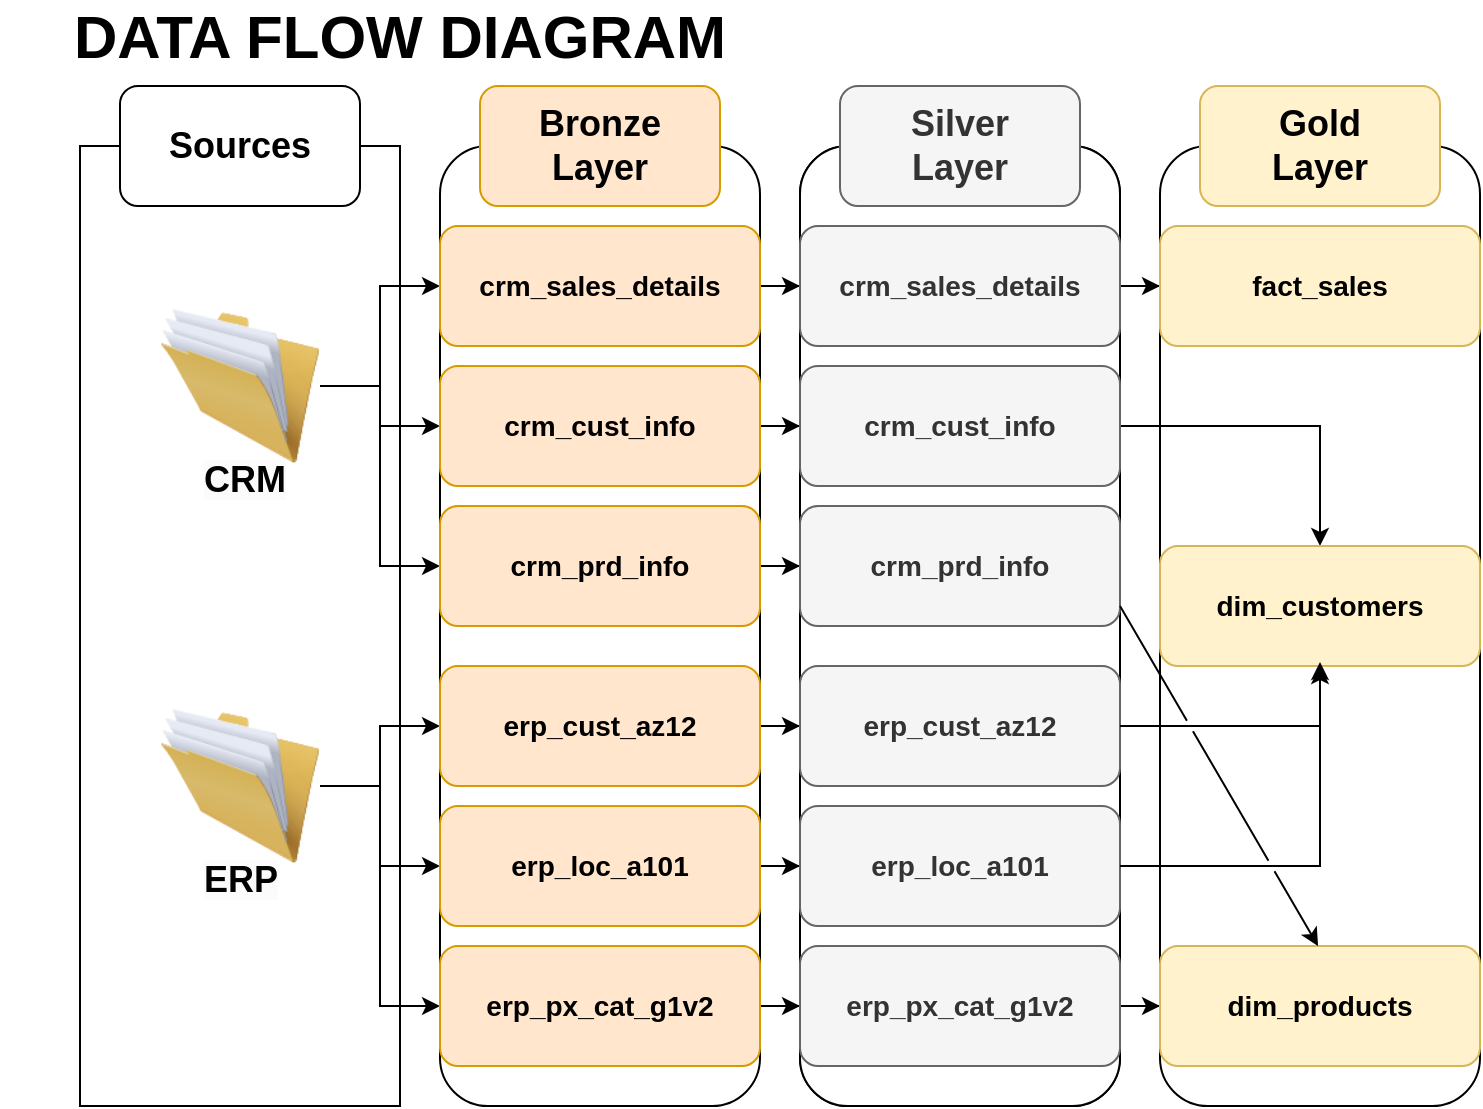 <mxfile version="26.0.9">
  <diagram name="Page-1" id="ZSucT6EEV0dG0oSXc84Z">
    <mxGraphModel dx="1109" dy="717" grid="1" gridSize="10" guides="1" tooltips="1" connect="0" arrows="1" fold="1" page="1" pageScale="1" pageWidth="850" pageHeight="1100" math="0" shadow="0">
      <root>
        <mxCell id="0" />
        <mxCell id="1" parent="0" />
        <mxCell id="cF6hv4DR7A-sf1SHnZYf-1" value="&lt;font style=&quot;font-size: 30px;&quot;&gt;&lt;b&gt;&lt;font style=&quot;&quot;&gt;DATA FLOW DIAGRA&lt;/font&gt;M&lt;/b&gt;&lt;/font&gt;" style="text;html=1;align=center;verticalAlign=middle;whiteSpace=wrap;rounded=0;" vertex="1" parent="1">
          <mxGeometry y="10" width="400" height="30" as="geometry" />
        </mxCell>
        <mxCell id="cF6hv4DR7A-sf1SHnZYf-2" value="" style="rounded=0;whiteSpace=wrap;html=1;" vertex="1" parent="1">
          <mxGeometry x="40" y="80" width="160" height="480" as="geometry" />
        </mxCell>
        <mxCell id="cF6hv4DR7A-sf1SHnZYf-4" value="" style="rounded=1;whiteSpace=wrap;html=1;rotation=90;" vertex="1" parent="1">
          <mxGeometry x="60" y="240" width="480" height="160" as="geometry" />
        </mxCell>
        <mxCell id="cF6hv4DR7A-sf1SHnZYf-5" value="" style="rounded=1;whiteSpace=wrap;html=1;rotation=90;" vertex="1" parent="1">
          <mxGeometry x="240" y="240" width="480" height="160" as="geometry" />
        </mxCell>
        <mxCell id="cF6hv4DR7A-sf1SHnZYf-6" value="" style="rounded=1;whiteSpace=wrap;html=1;rotation=90;" vertex="1" parent="1">
          <mxGeometry x="420" y="240" width="480" height="160" as="geometry" />
        </mxCell>
        <mxCell id="cF6hv4DR7A-sf1SHnZYf-7" value="&lt;font style=&quot;font-size: 18px;&quot;&gt;&lt;b&gt;Sources&lt;/b&gt;&lt;/font&gt;" style="rounded=1;whiteSpace=wrap;html=1;" vertex="1" parent="1">
          <mxGeometry x="60" y="50" width="120" height="60" as="geometry" />
        </mxCell>
        <mxCell id="cF6hv4DR7A-sf1SHnZYf-16" style="edgeStyle=orthogonalEdgeStyle;rounded=0;orthogonalLoop=1;jettySize=auto;html=1;entryX=0;entryY=0.5;entryDx=0;entryDy=0;" edge="1" parent="1" source="cF6hv4DR7A-sf1SHnZYf-8" target="cF6hv4DR7A-sf1SHnZYf-13">
          <mxGeometry relative="1" as="geometry">
            <Array as="points">
              <mxPoint x="190" y="200" />
              <mxPoint x="190" y="150" />
            </Array>
          </mxGeometry>
        </mxCell>
        <mxCell id="cF6hv4DR7A-sf1SHnZYf-17" style="edgeStyle=orthogonalEdgeStyle;rounded=0;orthogonalLoop=1;jettySize=auto;html=1;" edge="1" parent="1" source="cF6hv4DR7A-sf1SHnZYf-8" target="cF6hv4DR7A-sf1SHnZYf-14">
          <mxGeometry relative="1" as="geometry" />
        </mxCell>
        <mxCell id="cF6hv4DR7A-sf1SHnZYf-18" style="edgeStyle=orthogonalEdgeStyle;rounded=0;orthogonalLoop=1;jettySize=auto;html=1;entryX=0;entryY=0.5;entryDx=0;entryDy=0;" edge="1" parent="1" source="cF6hv4DR7A-sf1SHnZYf-8" target="cF6hv4DR7A-sf1SHnZYf-15">
          <mxGeometry relative="1" as="geometry" />
        </mxCell>
        <mxCell id="cF6hv4DR7A-sf1SHnZYf-8" value="" style="image;html=1;image=img/lib/clip_art/general/Full_Folder_128x128.png" vertex="1" parent="1">
          <mxGeometry x="80" y="160" width="80" height="80" as="geometry" />
        </mxCell>
        <mxCell id="cF6hv4DR7A-sf1SHnZYf-22" style="edgeStyle=orthogonalEdgeStyle;rounded=0;orthogonalLoop=1;jettySize=auto;html=1;entryX=0;entryY=0.5;entryDx=0;entryDy=0;" edge="1" parent="1" source="cF6hv4DR7A-sf1SHnZYf-9" target="cF6hv4DR7A-sf1SHnZYf-19">
          <mxGeometry relative="1" as="geometry" />
        </mxCell>
        <mxCell id="cF6hv4DR7A-sf1SHnZYf-23" style="edgeStyle=orthogonalEdgeStyle;rounded=0;orthogonalLoop=1;jettySize=auto;html=1;entryX=0;entryY=0.5;entryDx=0;entryDy=0;" edge="1" parent="1" source="cF6hv4DR7A-sf1SHnZYf-9" target="cF6hv4DR7A-sf1SHnZYf-20">
          <mxGeometry relative="1" as="geometry" />
        </mxCell>
        <mxCell id="cF6hv4DR7A-sf1SHnZYf-24" style="edgeStyle=orthogonalEdgeStyle;rounded=0;orthogonalLoop=1;jettySize=auto;html=1;entryX=0;entryY=0.5;entryDx=0;entryDy=0;" edge="1" parent="1" source="cF6hv4DR7A-sf1SHnZYf-9" target="cF6hv4DR7A-sf1SHnZYf-21">
          <mxGeometry relative="1" as="geometry" />
        </mxCell>
        <mxCell id="cF6hv4DR7A-sf1SHnZYf-9" value="" style="image;html=1;image=img/lib/clip_art/general/Full_Folder_128x128.png" vertex="1" parent="1">
          <mxGeometry x="80" y="360" width="80" height="80" as="geometry" />
        </mxCell>
        <mxCell id="cF6hv4DR7A-sf1SHnZYf-10" value="&lt;b style=&quot;forced-color-adjust: none; color: rgb(0, 0, 0); font-family: Helvetica; font-size: 18px; font-style: normal; font-variant-ligatures: normal; font-variant-caps: normal; letter-spacing: normal; orphans: 2; text-align: center; text-indent: 0px; text-transform: none; widows: 2; word-spacing: 0px; -webkit-text-stroke-width: 0px; white-space: normal; background-color: rgb(251, 251, 251); text-decoration-thickness: initial; text-decoration-style: initial; text-decoration-color: initial;&quot;&gt;CRM&lt;/b&gt;" style="text;whiteSpace=wrap;html=1;" vertex="1" parent="1">
          <mxGeometry x="100" y="230" width="100" height="50" as="geometry" />
        </mxCell>
        <mxCell id="cF6hv4DR7A-sf1SHnZYf-11" value="&lt;b style=&quot;forced-color-adjust: none; color: rgb(0, 0, 0); font-family: Helvetica; font-size: 18px; font-style: normal; font-variant-ligatures: normal; font-variant-caps: normal; letter-spacing: normal; orphans: 2; text-align: center; text-indent: 0px; text-transform: none; widows: 2; word-spacing: 0px; -webkit-text-stroke-width: 0px; white-space: normal; background-color: rgb(251, 251, 251); text-decoration-thickness: initial; text-decoration-style: initial; text-decoration-color: initial;&quot;&gt;ERP&lt;/b&gt;" style="text;whiteSpace=wrap;html=1;" vertex="1" parent="1">
          <mxGeometry x="100" y="430" width="100" height="50" as="geometry" />
        </mxCell>
        <mxCell id="cF6hv4DR7A-sf1SHnZYf-12" value="&lt;font style=&quot;font-size: 18px;&quot;&gt;&lt;b&gt;Bronze&lt;/b&gt;&lt;/font&gt;&lt;div&gt;&lt;font style=&quot;font-size: 18px;&quot;&gt;&lt;b&gt;Layer&lt;/b&gt;&lt;/font&gt;&lt;/div&gt;" style="rounded=1;whiteSpace=wrap;html=1;fillColor=#ffe6cc;strokeColor=#d79b00;" vertex="1" parent="1">
          <mxGeometry x="240" y="50" width="120" height="60" as="geometry" />
        </mxCell>
        <mxCell id="cF6hv4DR7A-sf1SHnZYf-33" style="edgeStyle=orthogonalEdgeStyle;rounded=0;orthogonalLoop=1;jettySize=auto;html=1;" edge="1" parent="1" source="cF6hv4DR7A-sf1SHnZYf-13" target="cF6hv4DR7A-sf1SHnZYf-26">
          <mxGeometry relative="1" as="geometry" />
        </mxCell>
        <mxCell id="cF6hv4DR7A-sf1SHnZYf-13" value="&lt;b style=&quot;&quot;&gt;&lt;font style=&quot;font-size: 14px;&quot;&gt;crm_sales_details&lt;/font&gt;&lt;/b&gt;" style="rounded=1;whiteSpace=wrap;html=1;fillColor=#ffe6cc;strokeColor=#d79b00;" vertex="1" parent="1">
          <mxGeometry x="220" y="120" width="160" height="60" as="geometry" />
        </mxCell>
        <mxCell id="cF6hv4DR7A-sf1SHnZYf-34" value="" style="edgeStyle=orthogonalEdgeStyle;rounded=0;orthogonalLoop=1;jettySize=auto;html=1;" edge="1" parent="1" source="cF6hv4DR7A-sf1SHnZYf-14" target="cF6hv4DR7A-sf1SHnZYf-27">
          <mxGeometry relative="1" as="geometry" />
        </mxCell>
        <mxCell id="cF6hv4DR7A-sf1SHnZYf-14" value="&lt;b style=&quot;&quot;&gt;&lt;font style=&quot;font-size: 14px;&quot;&gt;crm_cust_info&lt;/font&gt;&lt;/b&gt;" style="rounded=1;whiteSpace=wrap;html=1;fillColor=#ffe6cc;strokeColor=#d79b00;" vertex="1" parent="1">
          <mxGeometry x="220" y="190" width="160" height="60" as="geometry" />
        </mxCell>
        <mxCell id="cF6hv4DR7A-sf1SHnZYf-35" value="" style="edgeStyle=orthogonalEdgeStyle;rounded=0;orthogonalLoop=1;jettySize=auto;html=1;" edge="1" parent="1" source="cF6hv4DR7A-sf1SHnZYf-15" target="cF6hv4DR7A-sf1SHnZYf-28">
          <mxGeometry relative="1" as="geometry" />
        </mxCell>
        <mxCell id="cF6hv4DR7A-sf1SHnZYf-15" value="&lt;b style=&quot;&quot;&gt;&lt;font style=&quot;font-size: 14px;&quot;&gt;crm_prd_info&lt;/font&gt;&lt;/b&gt;" style="rounded=1;whiteSpace=wrap;html=1;fillColor=#ffe6cc;strokeColor=#d79b00;" vertex="1" parent="1">
          <mxGeometry x="220" y="260" width="160" height="60" as="geometry" />
        </mxCell>
        <mxCell id="cF6hv4DR7A-sf1SHnZYf-36" value="" style="edgeStyle=orthogonalEdgeStyle;rounded=0;orthogonalLoop=1;jettySize=auto;html=1;" edge="1" parent="1" source="cF6hv4DR7A-sf1SHnZYf-19" target="cF6hv4DR7A-sf1SHnZYf-29">
          <mxGeometry relative="1" as="geometry" />
        </mxCell>
        <mxCell id="cF6hv4DR7A-sf1SHnZYf-19" value="&lt;b style=&quot;&quot;&gt;&lt;font style=&quot;font-size: 14px;&quot;&gt;erp_cust_az12&lt;/font&gt;&lt;/b&gt;" style="rounded=1;whiteSpace=wrap;html=1;fillColor=#ffe6cc;strokeColor=#d79b00;" vertex="1" parent="1">
          <mxGeometry x="220" y="340" width="160" height="60" as="geometry" />
        </mxCell>
        <mxCell id="cF6hv4DR7A-sf1SHnZYf-37" value="" style="edgeStyle=orthogonalEdgeStyle;rounded=0;orthogonalLoop=1;jettySize=auto;html=1;" edge="1" parent="1" source="cF6hv4DR7A-sf1SHnZYf-20" target="cF6hv4DR7A-sf1SHnZYf-30">
          <mxGeometry relative="1" as="geometry" />
        </mxCell>
        <mxCell id="cF6hv4DR7A-sf1SHnZYf-20" value="&lt;b style=&quot;&quot;&gt;&lt;font style=&quot;font-size: 14px;&quot;&gt;erp_loc_a101&lt;/font&gt;&lt;/b&gt;" style="rounded=1;whiteSpace=wrap;html=1;fillColor=#ffe6cc;strokeColor=#d79b00;" vertex="1" parent="1">
          <mxGeometry x="220" y="410" width="160" height="60" as="geometry" />
        </mxCell>
        <mxCell id="cF6hv4DR7A-sf1SHnZYf-38" value="" style="edgeStyle=orthogonalEdgeStyle;rounded=0;orthogonalLoop=1;jettySize=auto;html=1;" edge="1" parent="1" source="cF6hv4DR7A-sf1SHnZYf-21" target="cF6hv4DR7A-sf1SHnZYf-31">
          <mxGeometry relative="1" as="geometry" />
        </mxCell>
        <mxCell id="cF6hv4DR7A-sf1SHnZYf-21" value="&lt;b style=&quot;&quot;&gt;&lt;font style=&quot;font-size: 14px;&quot;&gt;erp_px_cat_g1v2&lt;/font&gt;&lt;/b&gt;" style="rounded=1;whiteSpace=wrap;html=1;fillColor=#ffe6cc;strokeColor=#d79b00;" vertex="1" parent="1">
          <mxGeometry x="220" y="480" width="160" height="60" as="geometry" />
        </mxCell>
        <mxCell id="cF6hv4DR7A-sf1SHnZYf-25" value="" style="rounded=1;whiteSpace=wrap;html=1;rotation=90;" vertex="1" parent="1">
          <mxGeometry x="240" y="240" width="480" height="160" as="geometry" />
        </mxCell>
        <mxCell id="cF6hv4DR7A-sf1SHnZYf-58" style="edgeStyle=orthogonalEdgeStyle;rounded=0;orthogonalLoop=1;jettySize=auto;html=1;jumpStyle=gap;" edge="1" parent="1" source="cF6hv4DR7A-sf1SHnZYf-26" target="cF6hv4DR7A-sf1SHnZYf-47">
          <mxGeometry relative="1" as="geometry" />
        </mxCell>
        <mxCell id="cF6hv4DR7A-sf1SHnZYf-26" value="&lt;b style=&quot;&quot;&gt;&lt;font style=&quot;font-size: 14px;&quot;&gt;crm_sales_details&lt;/font&gt;&lt;/b&gt;" style="rounded=1;whiteSpace=wrap;html=1;fillColor=#f5f5f5;strokeColor=#666666;fontColor=#333333;" vertex="1" parent="1">
          <mxGeometry x="400" y="120" width="160" height="60" as="geometry" />
        </mxCell>
        <mxCell id="cF6hv4DR7A-sf1SHnZYf-55" style="edgeStyle=orthogonalEdgeStyle;rounded=0;orthogonalLoop=1;jettySize=auto;html=1;jumpStyle=gap;" edge="1" parent="1" source="cF6hv4DR7A-sf1SHnZYf-27" target="cF6hv4DR7A-sf1SHnZYf-48">
          <mxGeometry relative="1" as="geometry" />
        </mxCell>
        <mxCell id="cF6hv4DR7A-sf1SHnZYf-27" value="&lt;b style=&quot;&quot;&gt;&lt;font style=&quot;font-size: 14px;&quot;&gt;crm_cust_info&lt;/font&gt;&lt;/b&gt;" style="rounded=1;whiteSpace=wrap;html=1;fillColor=#f5f5f5;strokeColor=#666666;fontColor=#333333;" vertex="1" parent="1">
          <mxGeometry x="400" y="190" width="160" height="60" as="geometry" />
        </mxCell>
        <mxCell id="cF6hv4DR7A-sf1SHnZYf-28" value="&lt;b style=&quot;&quot;&gt;&lt;font style=&quot;font-size: 14px;&quot;&gt;crm_prd_info&lt;/font&gt;&lt;/b&gt;" style="rounded=1;whiteSpace=wrap;html=1;fillColor=#f5f5f5;strokeColor=#666666;fontColor=#333333;" vertex="1" parent="1">
          <mxGeometry x="400" y="260" width="160" height="60" as="geometry" />
        </mxCell>
        <mxCell id="cF6hv4DR7A-sf1SHnZYf-29" value="&lt;b style=&quot;&quot;&gt;&lt;font style=&quot;font-size: 14px;&quot;&gt;erp_cust_az12&lt;/font&gt;&lt;/b&gt;" style="rounded=1;whiteSpace=wrap;html=1;fillColor=#f5f5f5;strokeColor=#666666;fontColor=#333333;" vertex="1" parent="1">
          <mxGeometry x="400" y="340" width="160" height="60" as="geometry" />
        </mxCell>
        <mxCell id="cF6hv4DR7A-sf1SHnZYf-30" value="&lt;b style=&quot;&quot;&gt;&lt;font style=&quot;font-size: 14px;&quot;&gt;erp_loc_a101&lt;/font&gt;&lt;/b&gt;" style="rounded=1;whiteSpace=wrap;html=1;fillColor=#f5f5f5;strokeColor=#666666;fontColor=#333333;" vertex="1" parent="1">
          <mxGeometry x="400" y="410" width="160" height="60" as="geometry" />
        </mxCell>
        <mxCell id="cF6hv4DR7A-sf1SHnZYf-60" style="edgeStyle=orthogonalEdgeStyle;rounded=0;orthogonalLoop=1;jettySize=auto;html=1;jumpStyle=gap;" edge="1" parent="1" source="cF6hv4DR7A-sf1SHnZYf-31" target="cF6hv4DR7A-sf1SHnZYf-49">
          <mxGeometry relative="1" as="geometry" />
        </mxCell>
        <mxCell id="cF6hv4DR7A-sf1SHnZYf-31" value="&lt;b style=&quot;&quot;&gt;&lt;font style=&quot;font-size: 14px;&quot;&gt;erp_px_cat_g1v2&lt;/font&gt;&lt;/b&gt;" style="rounded=1;whiteSpace=wrap;html=1;fillColor=#f5f5f5;strokeColor=#666666;fontColor=#333333;" vertex="1" parent="1">
          <mxGeometry x="400" y="480" width="160" height="60" as="geometry" />
        </mxCell>
        <mxCell id="cF6hv4DR7A-sf1SHnZYf-32" value="&lt;span style=&quot;font-size: 18px;&quot;&gt;&lt;b&gt;Silver&lt;/b&gt;&lt;/span&gt;&lt;br&gt;&lt;div&gt;&lt;font style=&quot;font-size: 18px;&quot;&gt;&lt;b&gt;Layer&lt;/b&gt;&lt;/font&gt;&lt;/div&gt;" style="rounded=1;whiteSpace=wrap;html=1;fillColor=#f5f5f5;strokeColor=#666666;fontColor=#333333;" vertex="1" parent="1">
          <mxGeometry x="420" y="50" width="120" height="60" as="geometry" />
        </mxCell>
        <mxCell id="cF6hv4DR7A-sf1SHnZYf-47" value="&lt;b style=&quot;&quot;&gt;&lt;font style=&quot;font-size: 14px;&quot;&gt;fact_sales&lt;/font&gt;&lt;/b&gt;" style="rounded=1;whiteSpace=wrap;html=1;fillColor=#fff2cc;strokeColor=#d6b656;" vertex="1" parent="1">
          <mxGeometry x="580" y="120" width="160" height="60" as="geometry" />
        </mxCell>
        <mxCell id="cF6hv4DR7A-sf1SHnZYf-48" value="&lt;b style=&quot;&quot;&gt;&lt;font style=&quot;font-size: 14px;&quot;&gt;dim_customers&lt;/font&gt;&lt;/b&gt;" style="rounded=1;whiteSpace=wrap;html=1;fillColor=#fff2cc;strokeColor=#d6b656;" vertex="1" parent="1">
          <mxGeometry x="580" y="280" width="160" height="60" as="geometry" />
        </mxCell>
        <mxCell id="cF6hv4DR7A-sf1SHnZYf-49" value="&lt;b style=&quot;&quot;&gt;&lt;font style=&quot;font-size: 14px;&quot;&gt;dim_products&lt;/font&gt;&lt;/b&gt;" style="rounded=1;whiteSpace=wrap;html=1;fillColor=#fff2cc;strokeColor=#d6b656;" vertex="1" parent="1">
          <mxGeometry x="580" y="480" width="160" height="60" as="geometry" />
        </mxCell>
        <mxCell id="cF6hv4DR7A-sf1SHnZYf-53" value="&lt;span style=&quot;font-size: 18px;&quot;&gt;&lt;b&gt;Gold&lt;/b&gt;&lt;/span&gt;&lt;br&gt;&lt;div&gt;&lt;font style=&quot;font-size: 18px;&quot;&gt;&lt;b&gt;Layer&lt;/b&gt;&lt;/font&gt;&lt;/div&gt;" style="rounded=1;whiteSpace=wrap;html=1;fillColor=#fff2cc;strokeColor=#d6b656;" vertex="1" parent="1">
          <mxGeometry x="600" y="50" width="120" height="60" as="geometry" />
        </mxCell>
        <mxCell id="cF6hv4DR7A-sf1SHnZYf-57" style="edgeStyle=orthogonalEdgeStyle;rounded=0;orthogonalLoop=1;jettySize=auto;html=1;jumpStyle=gap;" edge="1" parent="1" source="cF6hv4DR7A-sf1SHnZYf-29">
          <mxGeometry relative="1" as="geometry">
            <mxPoint x="660" y="340" as="targetPoint" />
            <Array as="points">
              <mxPoint x="660" y="370" />
              <mxPoint x="660" y="340" />
            </Array>
          </mxGeometry>
        </mxCell>
        <mxCell id="cF6hv4DR7A-sf1SHnZYf-59" style="edgeStyle=orthogonalEdgeStyle;rounded=0;orthogonalLoop=1;jettySize=auto;html=1;entryX=0.5;entryY=0.967;entryDx=0;entryDy=0;entryPerimeter=0;jumpStyle=gap;" edge="1" parent="1" source="cF6hv4DR7A-sf1SHnZYf-30" target="cF6hv4DR7A-sf1SHnZYf-48">
          <mxGeometry relative="1" as="geometry" />
        </mxCell>
        <mxCell id="cF6hv4DR7A-sf1SHnZYf-62" value="" style="endArrow=classic;html=1;rounded=0;entryX=0.469;entryY=0.033;entryDx=0;entryDy=0;entryPerimeter=0;exitX=1;exitY=0.833;exitDx=0;exitDy=0;exitPerimeter=0;jumpStyle=gap;" edge="1" parent="1" source="cF6hv4DR7A-sf1SHnZYf-28">
          <mxGeometry width="50" height="50" relative="1" as="geometry">
            <mxPoint x="560" y="320" as="sourcePoint" />
            <mxPoint x="659.04" y="480" as="targetPoint" />
            <Array as="points" />
          </mxGeometry>
        </mxCell>
      </root>
    </mxGraphModel>
  </diagram>
</mxfile>
